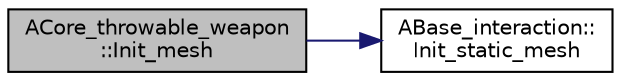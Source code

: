 digraph "ACore_throwable_weapon::Init_mesh"
{
 // LATEX_PDF_SIZE
  edge [fontname="Helvetica",fontsize="10",labelfontname="Helvetica",labelfontsize="10"];
  node [fontname="Helvetica",fontsize="10",shape=record];
  rankdir="LR";
  Node1 [label="ACore_throwable_weapon\l::Init_mesh",height=0.2,width=0.4,color="black", fillcolor="grey75", style="filled", fontcolor="black",tooltip="메쉬 초기화"];
  Node1 -> Node2 [color="midnightblue",fontsize="10",style="solid",fontname="Helvetica"];
  Node2 [label="ABase_interaction::\lInit_static_mesh",height=0.2,width=0.4,color="black", fillcolor="white", style="filled",URL="$class_a_base__interaction.html#aeb1fffec40b3b1ed9aa79fb79d78ae2e",tooltip="스태틱 메시 컴포넌트 초기화 (무기,아이템)"];
}
